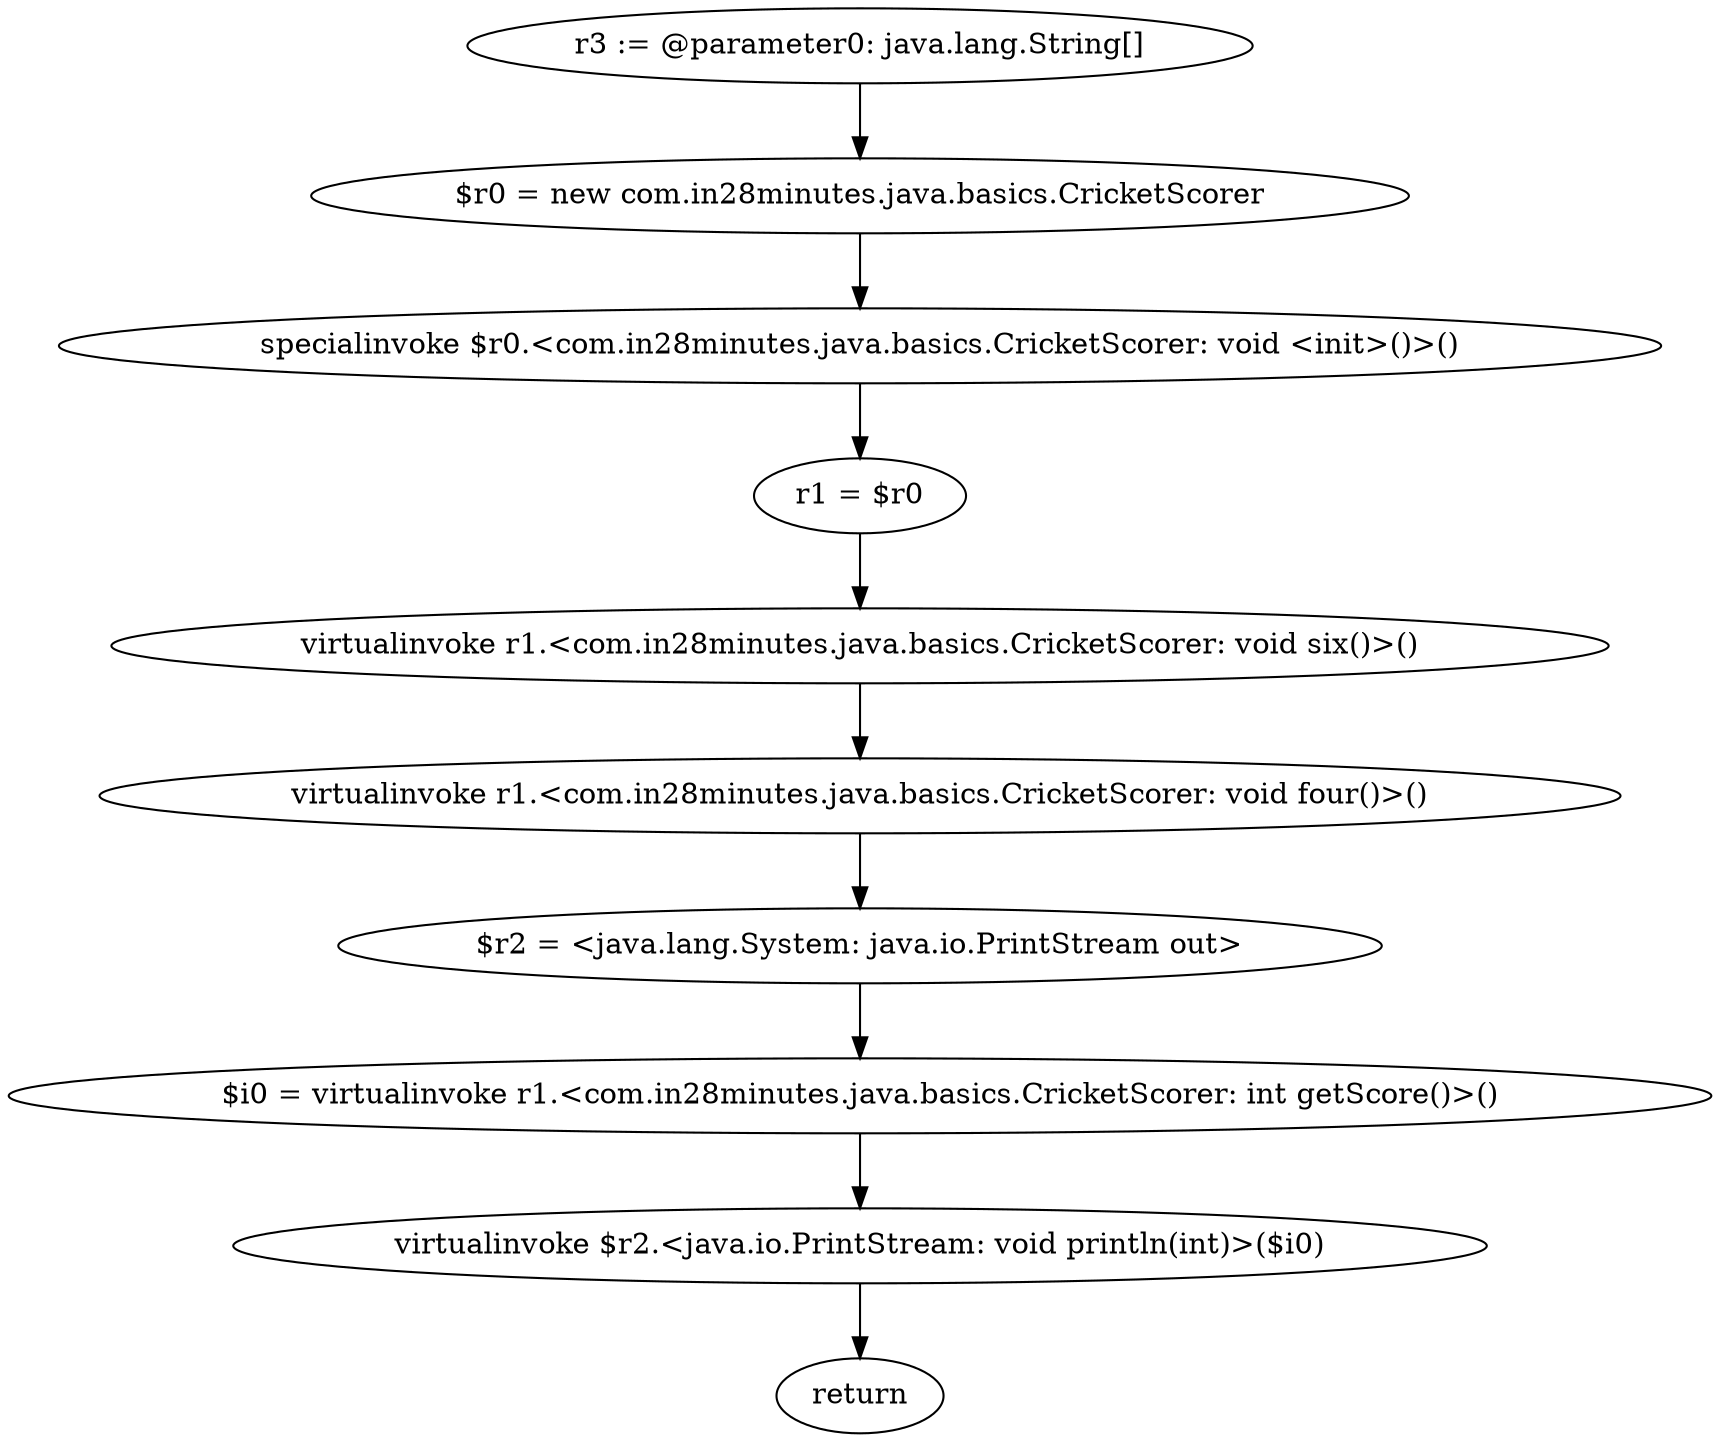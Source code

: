 digraph "unitGraph" {
    "r3 := @parameter0: java.lang.String[]"
    "$r0 = new com.in28minutes.java.basics.CricketScorer"
    "specialinvoke $r0.<com.in28minutes.java.basics.CricketScorer: void <init>()>()"
    "r1 = $r0"
    "virtualinvoke r1.<com.in28minutes.java.basics.CricketScorer: void six()>()"
    "virtualinvoke r1.<com.in28minutes.java.basics.CricketScorer: void four()>()"
    "$r2 = <java.lang.System: java.io.PrintStream out>"
    "$i0 = virtualinvoke r1.<com.in28minutes.java.basics.CricketScorer: int getScore()>()"
    "virtualinvoke $r2.<java.io.PrintStream: void println(int)>($i0)"
    "return"
    "r3 := @parameter0: java.lang.String[]"->"$r0 = new com.in28minutes.java.basics.CricketScorer";
    "$r0 = new com.in28minutes.java.basics.CricketScorer"->"specialinvoke $r0.<com.in28minutes.java.basics.CricketScorer: void <init>()>()";
    "specialinvoke $r0.<com.in28minutes.java.basics.CricketScorer: void <init>()>()"->"r1 = $r0";
    "r1 = $r0"->"virtualinvoke r1.<com.in28minutes.java.basics.CricketScorer: void six()>()";
    "virtualinvoke r1.<com.in28minutes.java.basics.CricketScorer: void six()>()"->"virtualinvoke r1.<com.in28minutes.java.basics.CricketScorer: void four()>()";
    "virtualinvoke r1.<com.in28minutes.java.basics.CricketScorer: void four()>()"->"$r2 = <java.lang.System: java.io.PrintStream out>";
    "$r2 = <java.lang.System: java.io.PrintStream out>"->"$i0 = virtualinvoke r1.<com.in28minutes.java.basics.CricketScorer: int getScore()>()";
    "$i0 = virtualinvoke r1.<com.in28minutes.java.basics.CricketScorer: int getScore()>()"->"virtualinvoke $r2.<java.io.PrintStream: void println(int)>($i0)";
    "virtualinvoke $r2.<java.io.PrintStream: void println(int)>($i0)"->"return";
}
